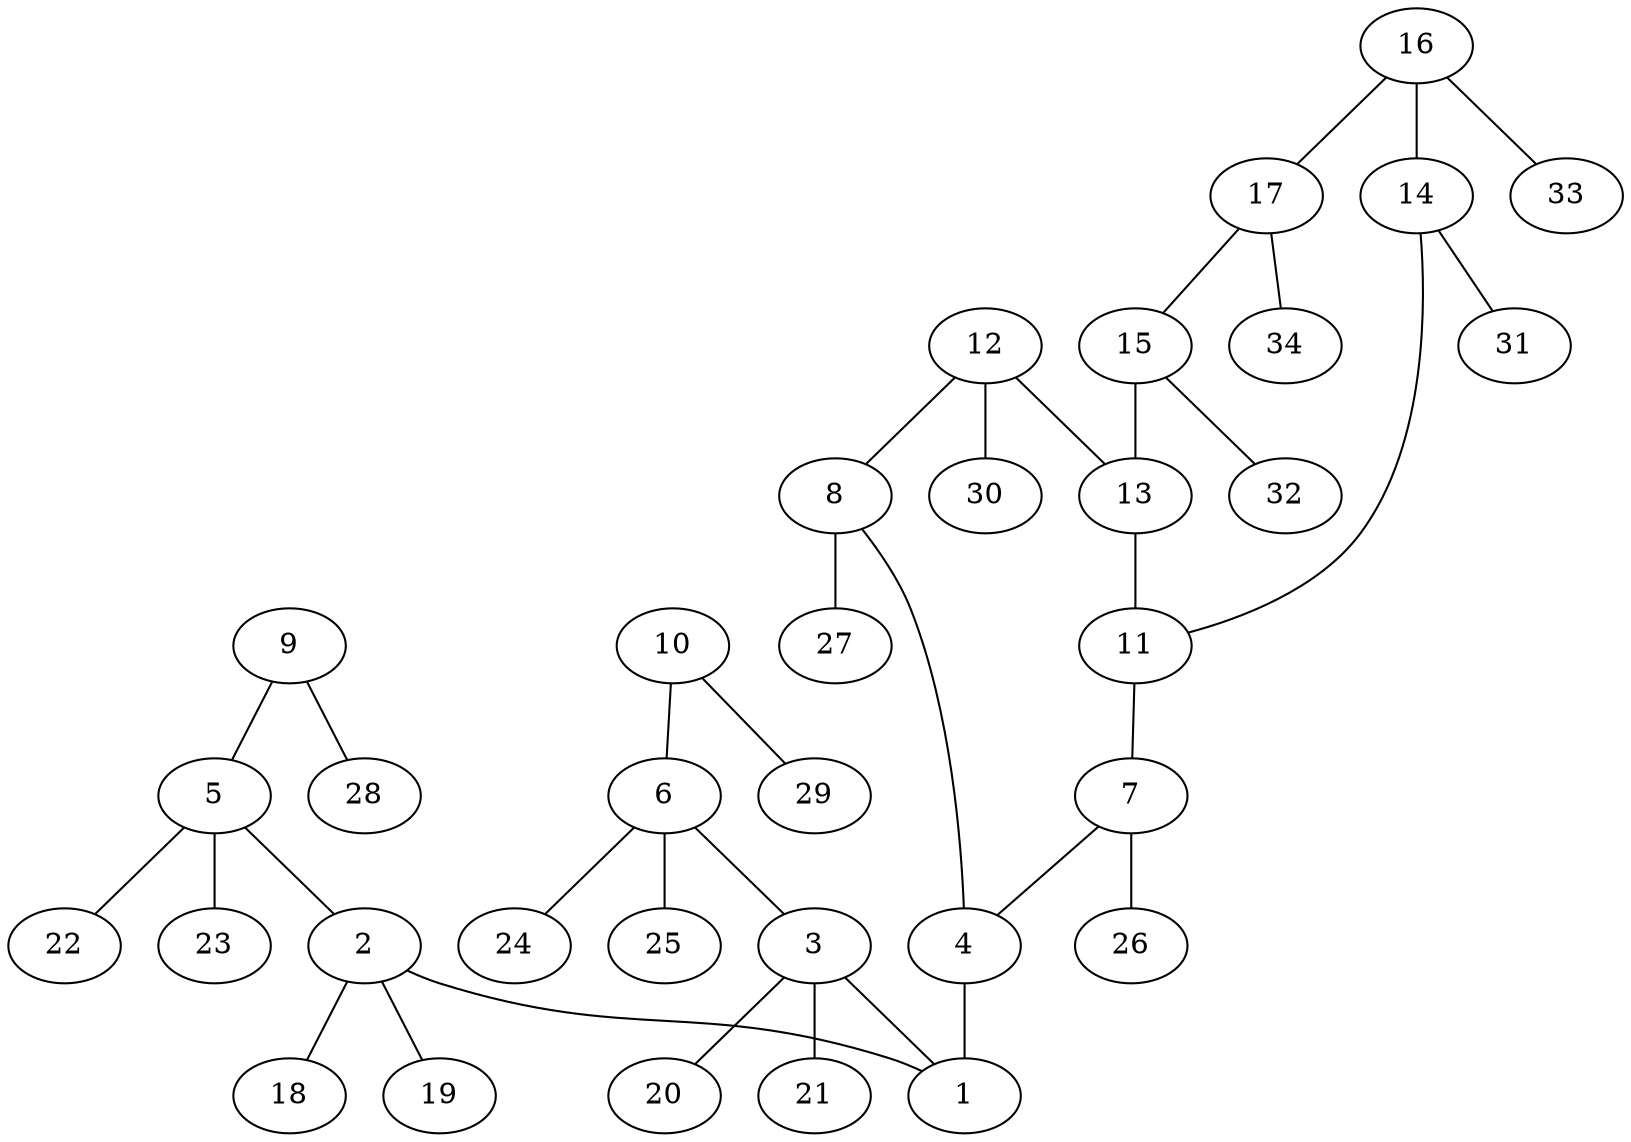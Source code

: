 graph molecule_3629 {
	1	 [chem=N];
	2	 [chem=C];
	2 -- 1	 [valence=1];
	18	 [chem=H];
	2 -- 18	 [valence=1];
	19	 [chem=H];
	2 -- 19	 [valence=1];
	3	 [chem=C];
	3 -- 1	 [valence=1];
	20	 [chem=H];
	3 -- 20	 [valence=1];
	21	 [chem=H];
	3 -- 21	 [valence=1];
	4	 [chem=C];
	4 -- 1	 [valence=1];
	5	 [chem=C];
	5 -- 2	 [valence=1];
	22	 [chem=H];
	5 -- 22	 [valence=1];
	23	 [chem=H];
	5 -- 23	 [valence=1];
	6	 [chem=C];
	6 -- 3	 [valence=1];
	24	 [chem=H];
	6 -- 24	 [valence=1];
	25	 [chem=H];
	6 -- 25	 [valence=1];
	7	 [chem=C];
	7 -- 4	 [valence=2];
	26	 [chem=H];
	7 -- 26	 [valence=1];
	8	 [chem=C];
	8 -- 4	 [valence=1];
	27	 [chem=H];
	8 -- 27	 [valence=1];
	9	 [chem=O];
	9 -- 5	 [valence=1];
	28	 [chem=H];
	9 -- 28	 [valence=1];
	10	 [chem=O];
	10 -- 6	 [valence=1];
	29	 [chem=H];
	10 -- 29	 [valence=1];
	11	 [chem=C];
	11 -- 7	 [valence=1];
	12	 [chem=C];
	12 -- 8	 [valence=2];
	13	 [chem=C];
	12 -- 13	 [valence=1];
	30	 [chem=H];
	12 -- 30	 [valence=1];
	13 -- 11	 [valence=2];
	14	 [chem=C];
	14 -- 11	 [valence=1];
	31	 [chem=H];
	14 -- 31	 [valence=1];
	15	 [chem=C];
	15 -- 13	 [valence=1];
	32	 [chem=H];
	15 -- 32	 [valence=1];
	16	 [chem=C];
	16 -- 14	 [valence=2];
	17	 [chem=C];
	16 -- 17	 [valence=1];
	33	 [chem=H];
	16 -- 33	 [valence=1];
	17 -- 15	 [valence=2];
	34	 [chem=H];
	17 -- 34	 [valence=1];
}
